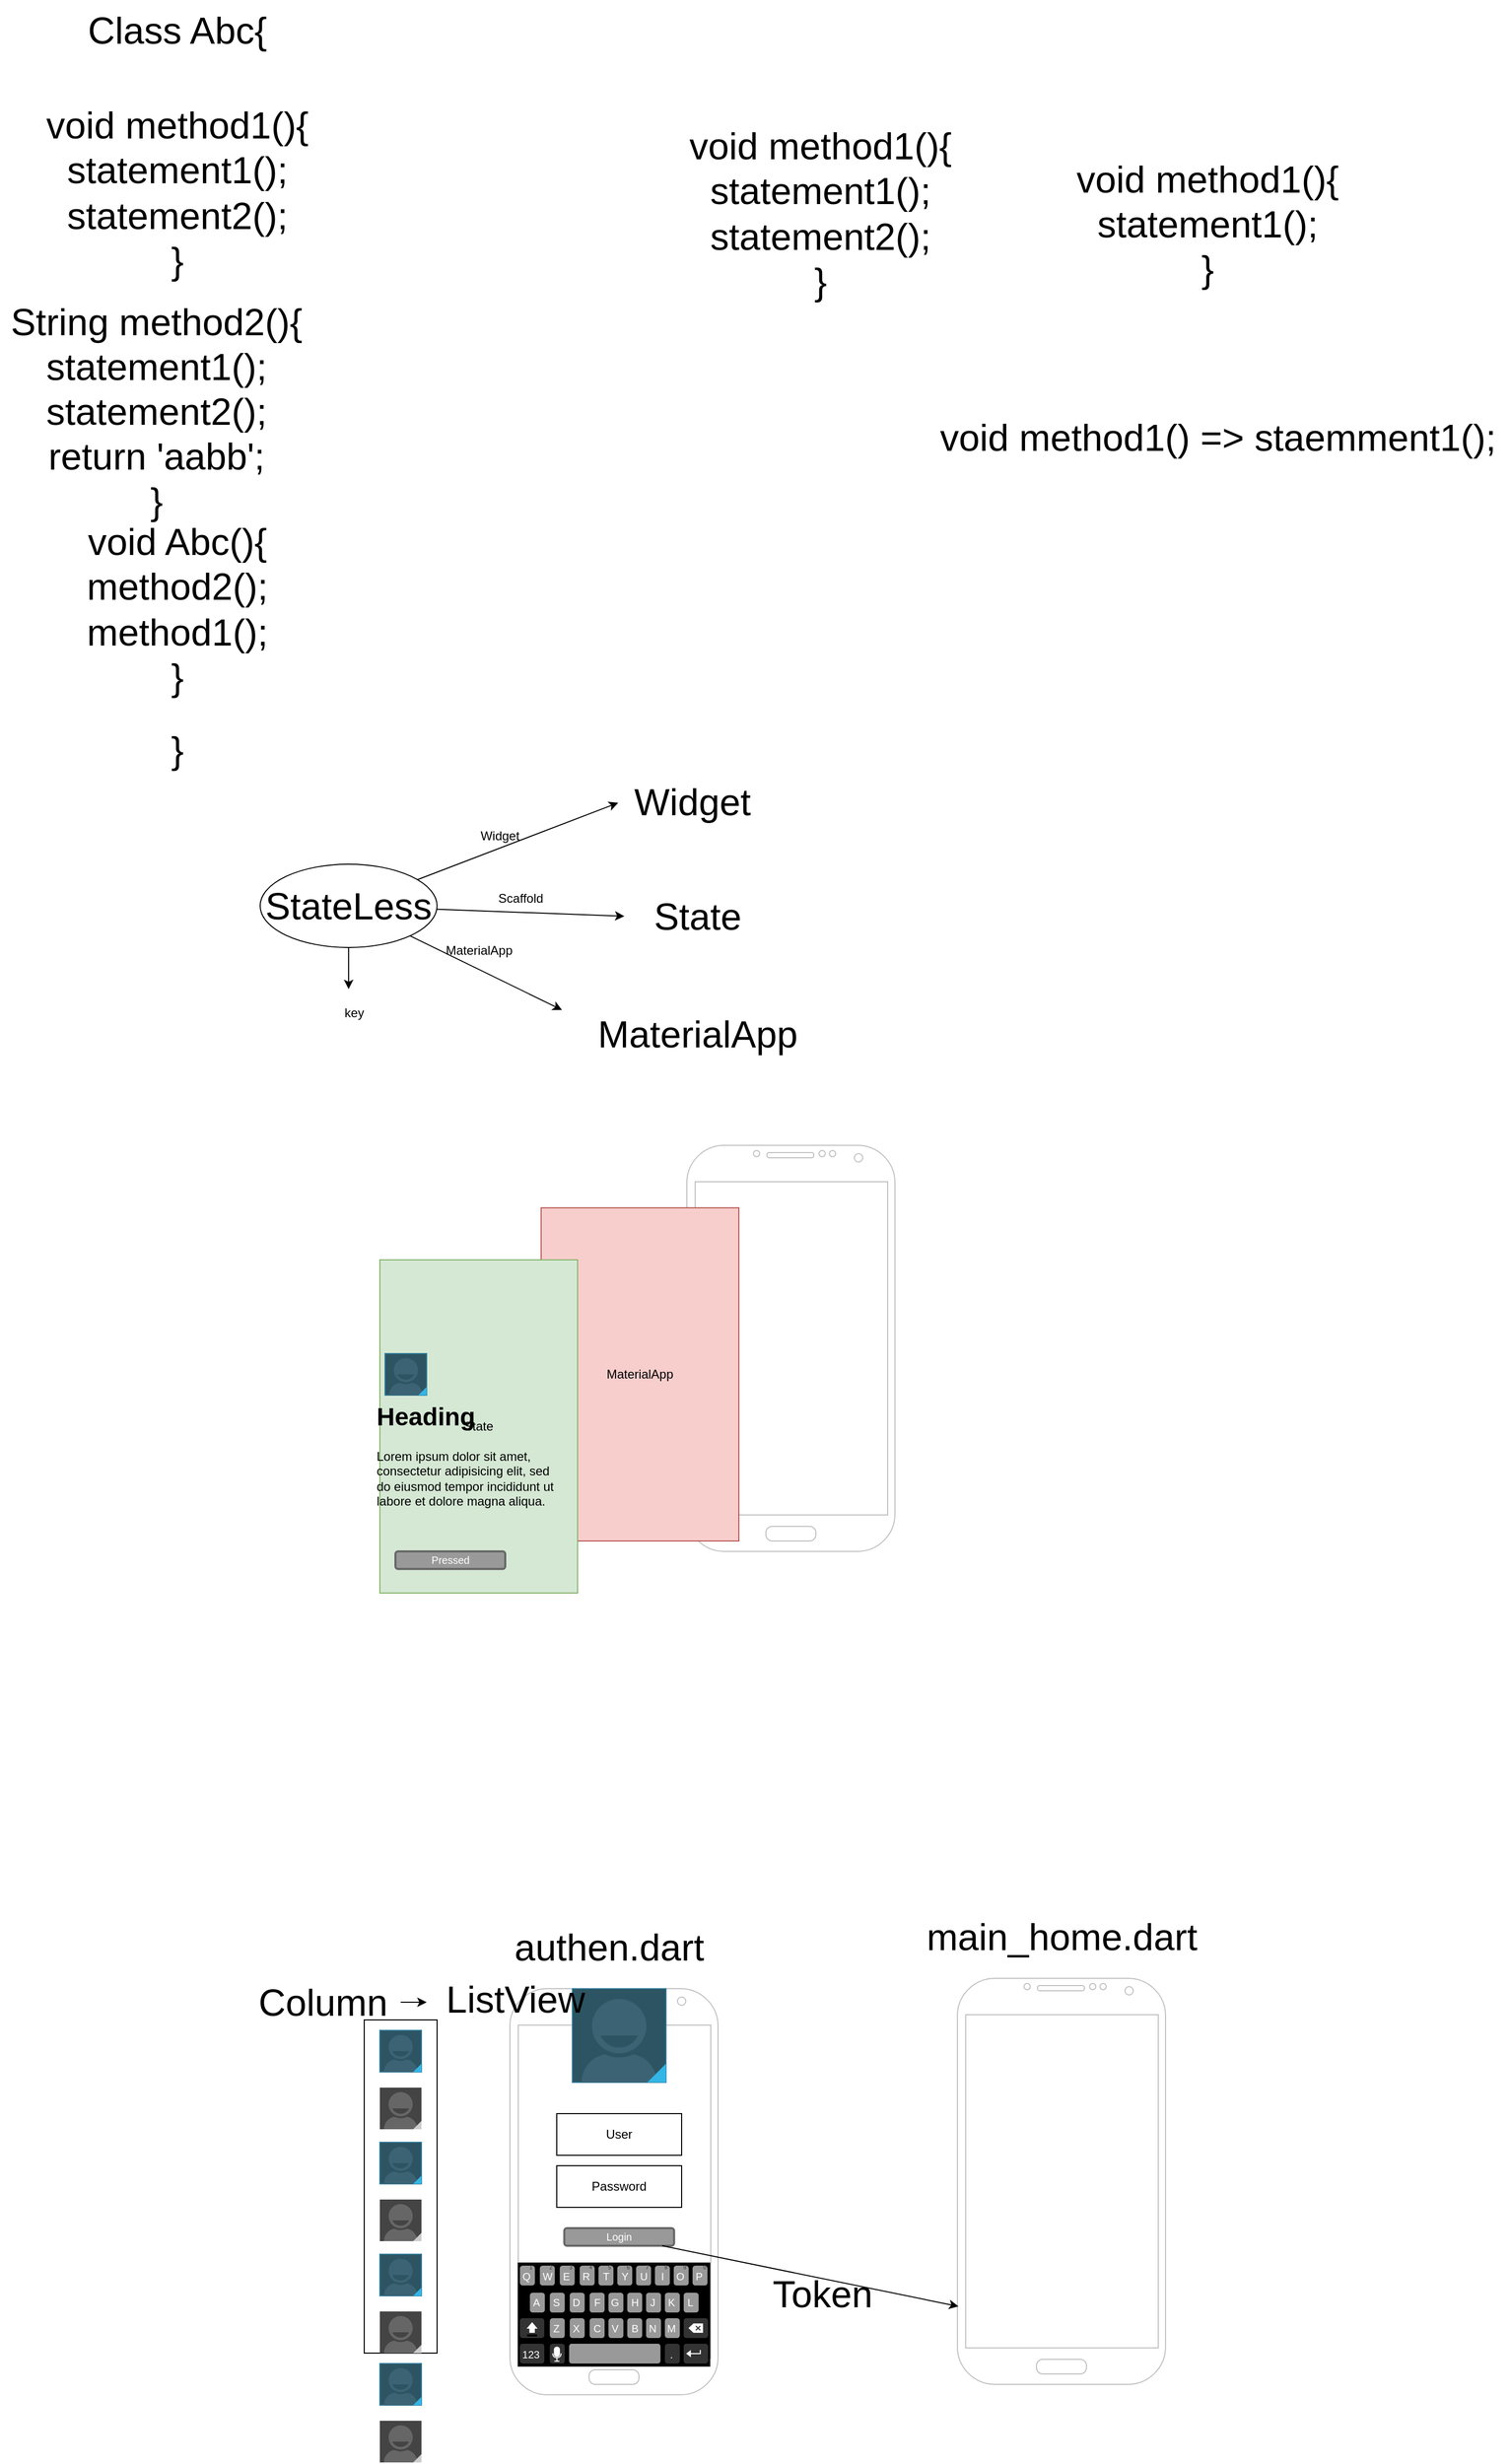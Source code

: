<mxfile>
    <diagram id="0SOaHDqOQD8qDS0LmLmq" name="Page-1">
        <mxGraphModel dx="2216" dy="3093" grid="1" gridSize="10" guides="1" tooltips="1" connect="1" arrows="1" fold="1" page="1" pageScale="1" pageWidth="850" pageHeight="1100" math="0" shadow="0">
            <root>
                <mxCell id="0"/>
                <mxCell id="1" parent="0"/>
                <mxCell id="2" value="" style="verticalLabelPosition=bottom;verticalAlign=top;html=1;shadow=0;dashed=0;strokeWidth=1;shape=mxgraph.android.phone2;strokeColor=#c0c0c0;" vertex="1" parent="1">
                    <mxGeometry x="280" y="210" width="200" height="390" as="geometry"/>
                </mxCell>
                <mxCell id="3" value="" style="verticalLabelPosition=bottom;verticalAlign=top;html=1;shadow=0;dashed=0;strokeWidth=1;shape=mxgraph.android.phone2;strokeColor=#c0c0c0;" vertex="1" parent="1">
                    <mxGeometry x="710" y="200" width="200" height="390" as="geometry"/>
                </mxCell>
                <mxCell id="4" value="&lt;font style=&quot;font-size: 36px;&quot;&gt;authen.dart&lt;/font&gt;" style="text;html=1;align=center;verticalAlign=middle;resizable=0;points=[];autosize=1;strokeColor=none;fillColor=none;" vertex="1" parent="1">
                    <mxGeometry x="270" y="140" width="210" height="60" as="geometry"/>
                </mxCell>
                <mxCell id="5" value="&lt;font style=&quot;font-size: 36px;&quot;&gt;main_home.dart&lt;/font&gt;" style="text;html=1;align=center;verticalAlign=middle;resizable=0;points=[];autosize=1;strokeColor=none;fillColor=none;" vertex="1" parent="1">
                    <mxGeometry x="670" y="130" width="280" height="60" as="geometry"/>
                </mxCell>
                <mxCell id="6" value="" style="verticalLabelPosition=bottom;verticalAlign=top;html=1;shadow=0;dashed=0;strokeWidth=1;shape=mxgraph.android.contact_badge_focused;sketch=0;" vertex="1" parent="1">
                    <mxGeometry x="340" y="210" width="90" height="90" as="geometry"/>
                </mxCell>
                <mxCell id="7" value="User" style="whiteSpace=wrap;html=1;" vertex="1" parent="1">
                    <mxGeometry x="325" y="330" width="120" height="40" as="geometry"/>
                </mxCell>
                <mxCell id="8" value="Password" style="whiteSpace=wrap;html=1;" vertex="1" parent="1">
                    <mxGeometry x="325" y="380" width="120" height="40" as="geometry"/>
                </mxCell>
                <mxCell id="9" value="Login" style="rounded=1;html=1;shadow=0;dashed=0;whiteSpace=wrap;fontSize=10;fillColor=#999999;align=center;strokeColor=#666666;fontColor=#ffffff;strokeWidth=2;" vertex="1" parent="1">
                    <mxGeometry x="332.25" y="440" width="105.5" height="16.88" as="geometry"/>
                </mxCell>
                <mxCell id="10" style="edgeStyle=none;html=1;entryX=0.005;entryY=0.808;entryDx=0;entryDy=0;entryPerimeter=0;" edge="1" parent="1" source="9" target="3">
                    <mxGeometry relative="1" as="geometry"/>
                </mxCell>
                <mxCell id="11" value="&lt;font style=&quot;font-size: 36px;&quot;&gt;Token&lt;/font&gt;" style="text;html=1;align=center;verticalAlign=middle;resizable=0;points=[];autosize=1;strokeColor=none;fillColor=none;" vertex="1" parent="1">
                    <mxGeometry x="520" y="473" width="120" height="60" as="geometry"/>
                </mxCell>
                <mxCell id="12" value="" style="verticalLabelPosition=bottom;verticalAlign=top;html=1;shadow=0;dashed=0;strokeWidth=1;shape=mxgraph.android.phone2;strokeColor=#c0c0c0;" vertex="1" parent="1">
                    <mxGeometry x="450" y="-600" width="200" height="390" as="geometry"/>
                </mxCell>
                <mxCell id="13" value="MaterialApp" style="whiteSpace=wrap;html=1;fillColor=#f8cecc;strokeColor=#b85450;" vertex="1" parent="1">
                    <mxGeometry x="310" y="-540" width="190" height="320" as="geometry"/>
                </mxCell>
                <mxCell id="14" value="State" style="whiteSpace=wrap;html=1;fillColor=#d5e8d4;strokeColor=#82b366;" vertex="1" parent="1">
                    <mxGeometry x="155" y="-490" width="190" height="320" as="geometry"/>
                </mxCell>
                <mxCell id="15" value="" style="verticalLabelPosition=bottom;verticalAlign=top;html=1;shadow=0;dashed=0;strokeWidth=1;shape=mxgraph.android.contact_badge_focused;sketch=0;" vertex="1" parent="1">
                    <mxGeometry x="160" y="-400" width="40" height="40" as="geometry"/>
                </mxCell>
                <mxCell id="16" value="&lt;h1 style=&quot;margin-top: 0px;&quot;&gt;Heading&lt;/h1&gt;&lt;p&gt;Lorem ipsum dolor sit amet, consectetur adipisicing elit, sed do eiusmod tempor incididunt ut labore et dolore magna aliqua.&lt;/p&gt;" style="text;html=1;whiteSpace=wrap;overflow=hidden;rounded=0;" vertex="1" parent="1">
                    <mxGeometry x="150" y="-360" width="180" height="120" as="geometry"/>
                </mxCell>
                <mxCell id="17" value="Pressed" style="rounded=1;html=1;shadow=0;dashed=0;whiteSpace=wrap;fontSize=10;fillColor=#999999;align=center;strokeColor=#666666;fontColor=#ffffff;strokeWidth=2;" vertex="1" parent="1">
                    <mxGeometry x="170" y="-210" width="105.5" height="16.88" as="geometry"/>
                </mxCell>
                <mxCell id="18" value="&lt;font style=&quot;font-size: 36px;&quot;&gt;MaterialApp&lt;/font&gt;" style="text;html=1;align=center;verticalAlign=middle;resizable=0;points=[];autosize=1;strokeColor=none;fillColor=none;" vertex="1" parent="1">
                    <mxGeometry x="350" y="-737" width="220" height="60" as="geometry"/>
                </mxCell>
                <mxCell id="19" value="&lt;font style=&quot;font-size: 36px;&quot;&gt;State&lt;/font&gt;" style="text;html=1;align=center;verticalAlign=middle;resizable=0;points=[];autosize=1;strokeColor=none;fillColor=none;" vertex="1" parent="1">
                    <mxGeometry x="405" y="-850" width="110" height="60" as="geometry"/>
                </mxCell>
                <mxCell id="20" value="&lt;font style=&quot;font-size: 36px;&quot;&gt;Widget&lt;/font&gt;" style="text;html=1;align=center;verticalAlign=middle;resizable=0;points=[];autosize=1;strokeColor=none;fillColor=none;" vertex="1" parent="1">
                    <mxGeometry x="385" y="-960" width="140" height="60" as="geometry"/>
                </mxCell>
                <mxCell id="22" style="edgeStyle=none;html=1;" edge="1" parent="1" source="21">
                    <mxGeometry relative="1" as="geometry">
                        <mxPoint x="330" y="-730" as="targetPoint"/>
                    </mxGeometry>
                </mxCell>
                <mxCell id="23" style="edgeStyle=none;html=1;" edge="1" parent="1" source="21">
                    <mxGeometry relative="1" as="geometry">
                        <mxPoint x="390" y="-820" as="targetPoint"/>
                    </mxGeometry>
                </mxCell>
                <mxCell id="45" style="edgeStyle=none;html=1;" edge="1" parent="1" source="21">
                    <mxGeometry relative="1" as="geometry">
                        <mxPoint x="125" y="-750" as="targetPoint"/>
                    </mxGeometry>
                </mxCell>
                <mxCell id="21" value="&lt;font style=&quot;font-size: 36px;&quot;&gt;StateLess&lt;/font&gt;" style="ellipse;whiteSpace=wrap;html=1;" vertex="1" parent="1">
                    <mxGeometry x="40" y="-870" width="170" height="80" as="geometry"/>
                </mxCell>
                <mxCell id="24" style="edgeStyle=none;html=1;entryX=-0.007;entryY=0.517;entryDx=0;entryDy=0;entryPerimeter=0;" edge="1" parent="1" source="21" target="20">
                    <mxGeometry relative="1" as="geometry"/>
                </mxCell>
                <mxCell id="25" value="MaterialApp" style="text;html=1;align=center;verticalAlign=middle;resizable=0;points=[];autosize=1;strokeColor=none;fillColor=none;" vertex="1" parent="1">
                    <mxGeometry x="205" y="-802" width="90" height="30" as="geometry"/>
                </mxCell>
                <mxCell id="26" value="Scaffold" style="text;html=1;align=center;verticalAlign=middle;resizable=0;points=[];autosize=1;strokeColor=none;fillColor=none;" vertex="1" parent="1">
                    <mxGeometry x="255" y="-852" width="70" height="30" as="geometry"/>
                </mxCell>
                <mxCell id="27" value="Widget" style="text;html=1;align=center;verticalAlign=middle;resizable=0;points=[];autosize=1;strokeColor=none;fillColor=none;" vertex="1" parent="1">
                    <mxGeometry x="240" y="-912" width="60" height="30" as="geometry"/>
                </mxCell>
                <mxCell id="28" value="&lt;font style=&quot;font-size: 36px;&quot;&gt;void method1(){&lt;/font&gt;&lt;div&gt;&lt;font style=&quot;font-size: 36px;&quot;&gt;statement1();&lt;/font&gt;&lt;/div&gt;&lt;div&gt;&lt;font style=&quot;font-size: 36px;&quot;&gt;statement2();&lt;/font&gt;&lt;/div&gt;&lt;div&gt;&lt;font style=&quot;font-size: 36px;&quot;&gt;}&lt;/font&gt;&lt;/div&gt;" style="text;html=1;align=center;verticalAlign=middle;resizable=0;points=[];autosize=1;strokeColor=none;fillColor=none;" vertex="1" parent="1">
                    <mxGeometry x="-180" y="-1610" width="280" height="190" as="geometry"/>
                </mxCell>
                <mxCell id="29" value="&lt;font style=&quot;font-size: 36px;&quot;&gt;String method2(){&lt;/font&gt;&lt;div&gt;&lt;font style=&quot;font-size: 36px;&quot;&gt;statement1();&lt;/font&gt;&lt;/div&gt;&lt;div&gt;&lt;font style=&quot;font-size: 36px;&quot;&gt;statement2();&lt;/font&gt;&lt;/div&gt;&lt;div&gt;&lt;font style=&quot;font-size: 36px;&quot;&gt;return &#39;aabb&#39;;&lt;/font&gt;&lt;/div&gt;&lt;div&gt;&lt;font style=&quot;font-size: 36px;&quot;&gt;}&lt;/font&gt;&lt;/div&gt;" style="text;html=1;align=center;verticalAlign=middle;resizable=0;points=[];autosize=1;strokeColor=none;fillColor=none;" vertex="1" parent="1">
                    <mxGeometry x="-210" y="-1420" width="300" height="230" as="geometry"/>
                </mxCell>
                <mxCell id="30" value="&lt;font style=&quot;font-size: 36px;&quot;&gt;Class Abc{&lt;/font&gt;&lt;div&gt;&lt;font style=&quot;font-size: 36px;&quot;&gt;&lt;br&gt;&lt;/font&gt;&lt;/div&gt;&lt;div&gt;&lt;font style=&quot;font-size: 36px;&quot;&gt;&lt;br&gt;&lt;/font&gt;&lt;/div&gt;&lt;div&gt;&lt;font style=&quot;font-size: 36px;&quot;&gt;&lt;br&gt;&lt;/font&gt;&lt;/div&gt;&lt;div&gt;&lt;font style=&quot;font-size: 36px;&quot;&gt;&lt;br&gt;&lt;/font&gt;&lt;/div&gt;&lt;div&gt;&lt;br&gt;&lt;/div&gt;&lt;div&gt;&lt;br&gt;&lt;/div&gt;&lt;div&gt;&lt;br&gt;&lt;/div&gt;&lt;div&gt;&lt;br&gt;&lt;/div&gt;&lt;div&gt;&lt;br&gt;&lt;/div&gt;&lt;div&gt;&lt;br&gt;&lt;/div&gt;&lt;div&gt;&lt;br&gt;&lt;/div&gt;&lt;div&gt;&lt;br&gt;&lt;/div&gt;&lt;div&gt;&lt;br&gt;&lt;/div&gt;&lt;div&gt;&lt;br&gt;&lt;/div&gt;&lt;div&gt;&lt;br&gt;&lt;/div&gt;&lt;div&gt;&lt;br&gt;&lt;/div&gt;&lt;div&gt;&lt;br&gt;&lt;/div&gt;&lt;div&gt;&lt;br&gt;&lt;/div&gt;&lt;div&gt;&lt;br&gt;&lt;/div&gt;&lt;div&gt;&lt;br&gt;&lt;/div&gt;&lt;div&gt;&lt;br&gt;&lt;/div&gt;&lt;div&gt;&lt;br&gt;&lt;/div&gt;&lt;div&gt;&lt;br&gt;&lt;/div&gt;&lt;div&gt;&lt;br&gt;&lt;/div&gt;&lt;div&gt;&lt;br&gt;&lt;/div&gt;&lt;div&gt;&lt;br&gt;&lt;/div&gt;&lt;div&gt;&lt;br&gt;&lt;/div&gt;&lt;div&gt;&lt;br&gt;&lt;/div&gt;&lt;div&gt;&lt;font style=&quot;font-size: 36px;&quot;&gt;&lt;br&gt;&lt;/font&gt;&lt;/div&gt;&lt;div&gt;&lt;font style=&quot;font-size: 36px;&quot;&gt;&lt;br&gt;&lt;/font&gt;&lt;/div&gt;&lt;div&gt;&lt;font style=&quot;font-size: 36px;&quot;&gt;&lt;br&gt;&lt;/font&gt;&lt;/div&gt;&lt;div&gt;&lt;font style=&quot;font-size: 36px;&quot;&gt;}&lt;/font&gt;&lt;/div&gt;" style="text;html=1;align=center;verticalAlign=middle;resizable=0;points=[];autosize=1;strokeColor=none;fillColor=none;" vertex="1" parent="1">
                    <mxGeometry x="-140" y="-1700" width="200" height="750" as="geometry"/>
                </mxCell>
                <mxCell id="31" value="&lt;font style=&quot;font-size: 36px;&quot;&gt;void Abc(){&lt;/font&gt;&lt;div&gt;&lt;font style=&quot;font-size: 36px;&quot;&gt;method2();&lt;/font&gt;&lt;/div&gt;&lt;div&gt;&lt;font style=&quot;font-size: 36px;&quot;&gt;method1();&lt;/font&gt;&lt;/div&gt;&lt;div&gt;&lt;font style=&quot;font-size: 36px;&quot;&gt;}&lt;/font&gt;&lt;/div&gt;" style="text;html=1;align=center;verticalAlign=middle;resizable=0;points=[];autosize=1;strokeColor=none;fillColor=none;" vertex="1" parent="1">
                    <mxGeometry x="-140" y="-1210" width="200" height="190" as="geometry"/>
                </mxCell>
                <mxCell id="32" value="" style="whiteSpace=wrap;html=1;" vertex="1" parent="1">
                    <mxGeometry x="140" y="240" width="70" height="320" as="geometry"/>
                </mxCell>
                <mxCell id="33" value="" style="verticalLabelPosition=bottom;verticalAlign=top;html=1;shadow=0;dashed=0;strokeWidth=1;shape=mxgraph.android.contact_badge_focused;sketch=0;" vertex="1" parent="1">
                    <mxGeometry x="155" y="250" width="40" height="40" as="geometry"/>
                </mxCell>
                <mxCell id="34" value="" style="verticalLabelPosition=bottom;verticalAlign=top;html=1;shadow=0;dashed=0;strokeWidth=1;shape=mxgraph.android.contact_badge_normal;sketch=0;" vertex="1" parent="1">
                    <mxGeometry x="155" y="305" width="40" height="40" as="geometry"/>
                </mxCell>
                <mxCell id="42" style="edgeStyle=none;html=1;" edge="1" parent="1" source="35">
                    <mxGeometry relative="1" as="geometry">
                        <mxPoint x="200" y="223" as="targetPoint"/>
                    </mxGeometry>
                </mxCell>
                <mxCell id="35" value="&lt;font style=&quot;font-size: 36px;&quot;&gt;Column&lt;/font&gt;" style="text;html=1;align=center;verticalAlign=middle;resizable=0;points=[];autosize=1;strokeColor=none;fillColor=none;" vertex="1" parent="1">
                    <mxGeometry x="25" y="193" width="150" height="60" as="geometry"/>
                </mxCell>
                <mxCell id="36" value="" style="verticalLabelPosition=bottom;verticalAlign=top;html=1;shadow=0;dashed=0;strokeWidth=1;shape=mxgraph.android.contact_badge_focused;sketch=0;" vertex="1" parent="1">
                    <mxGeometry x="155" y="357.5" width="40" height="40" as="geometry"/>
                </mxCell>
                <mxCell id="37" value="" style="verticalLabelPosition=bottom;verticalAlign=top;html=1;shadow=0;dashed=0;strokeWidth=1;shape=mxgraph.android.contact_badge_normal;sketch=0;" vertex="1" parent="1">
                    <mxGeometry x="155" y="412.5" width="40" height="40" as="geometry"/>
                </mxCell>
                <mxCell id="38" value="" style="verticalLabelPosition=bottom;verticalAlign=top;html=1;shadow=0;dashed=0;strokeWidth=1;shape=mxgraph.android.contact_badge_focused;sketch=0;" vertex="1" parent="1">
                    <mxGeometry x="155" y="465" width="40" height="40" as="geometry"/>
                </mxCell>
                <mxCell id="39" value="" style="verticalLabelPosition=bottom;verticalAlign=top;html=1;shadow=0;dashed=0;strokeWidth=1;shape=mxgraph.android.contact_badge_normal;sketch=0;" vertex="1" parent="1">
                    <mxGeometry x="155" y="520" width="40" height="40" as="geometry"/>
                </mxCell>
                <mxCell id="40" value="" style="verticalLabelPosition=bottom;verticalAlign=top;html=1;shadow=0;dashed=0;strokeWidth=1;shape=mxgraph.android.contact_badge_focused;sketch=0;" vertex="1" parent="1">
                    <mxGeometry x="155" y="570" width="40" height="40" as="geometry"/>
                </mxCell>
                <mxCell id="41" value="" style="verticalLabelPosition=bottom;verticalAlign=top;html=1;shadow=0;dashed=0;strokeWidth=1;shape=mxgraph.android.contact_badge_normal;sketch=0;" vertex="1" parent="1">
                    <mxGeometry x="155" y="625" width="40" height="40" as="geometry"/>
                </mxCell>
                <mxCell id="43" value="&lt;span style=&quot;font-size: 36px;&quot;&gt;ListView&lt;/span&gt;" style="text;html=1;align=center;verticalAlign=middle;resizable=0;points=[];autosize=1;strokeColor=none;fillColor=none;" vertex="1" parent="1">
                    <mxGeometry x="205" y="190" width="160" height="60" as="geometry"/>
                </mxCell>
                <mxCell id="44" value="" style="verticalLabelPosition=bottom;verticalAlign=top;html=1;shadow=0;dashed=0;strokeWidth=1;shape=mxgraph.android.keyboard;sketch=0;" vertex="1" parent="1">
                    <mxGeometry x="287.5" y="473" width="185" height="100" as="geometry"/>
                </mxCell>
                <mxCell id="46" value="key" style="text;html=1;align=center;verticalAlign=middle;resizable=0;points=[];autosize=1;strokeColor=none;fillColor=none;" vertex="1" parent="1">
                    <mxGeometry x="110" y="-742" width="40" height="30" as="geometry"/>
                </mxCell>
                <mxCell id="47" value="&lt;font style=&quot;font-size: 36px;&quot;&gt;void method1(){&lt;/font&gt;&lt;div&gt;&lt;font style=&quot;font-size: 36px;&quot;&gt;statement1();&lt;/font&gt;&lt;/div&gt;&lt;div&gt;&lt;font style=&quot;font-size: 36px;&quot;&gt;statement2();&lt;/font&gt;&lt;/div&gt;&lt;div&gt;&lt;font style=&quot;font-size: 36px;&quot;&gt;}&lt;/font&gt;&lt;/div&gt;" style="text;html=1;align=center;verticalAlign=middle;resizable=0;points=[];autosize=1;strokeColor=none;fillColor=none;" vertex="1" parent="1">
                    <mxGeometry x="437.75" y="-1590" width="280" height="190" as="geometry"/>
                </mxCell>
                <mxCell id="48" value="&lt;font style=&quot;font-size: 36px;&quot;&gt;void method1(){&lt;/font&gt;&lt;div&gt;&lt;font style=&quot;font-size: 36px;&quot;&gt;statement1();&lt;/font&gt;&lt;/div&gt;&lt;div&gt;&lt;font style=&quot;font-size: 36px;&quot;&gt;}&lt;/font&gt;&lt;/div&gt;" style="text;html=1;align=center;verticalAlign=middle;resizable=0;points=[];autosize=1;strokeColor=none;fillColor=none;" vertex="1" parent="1">
                    <mxGeometry x="810" y="-1555" width="280" height="140" as="geometry"/>
                </mxCell>
                <mxCell id="49" value="&lt;font style=&quot;font-size: 36px;&quot;&gt;void method1() =&amp;gt; staemment1();&lt;/font&gt;" style="text;html=1;align=center;verticalAlign=middle;resizable=0;points=[];autosize=1;strokeColor=none;fillColor=none;" vertex="1" parent="1">
                    <mxGeometry x="680" y="-1310" width="560" height="60" as="geometry"/>
                </mxCell>
            </root>
        </mxGraphModel>
    </diagram>
</mxfile>